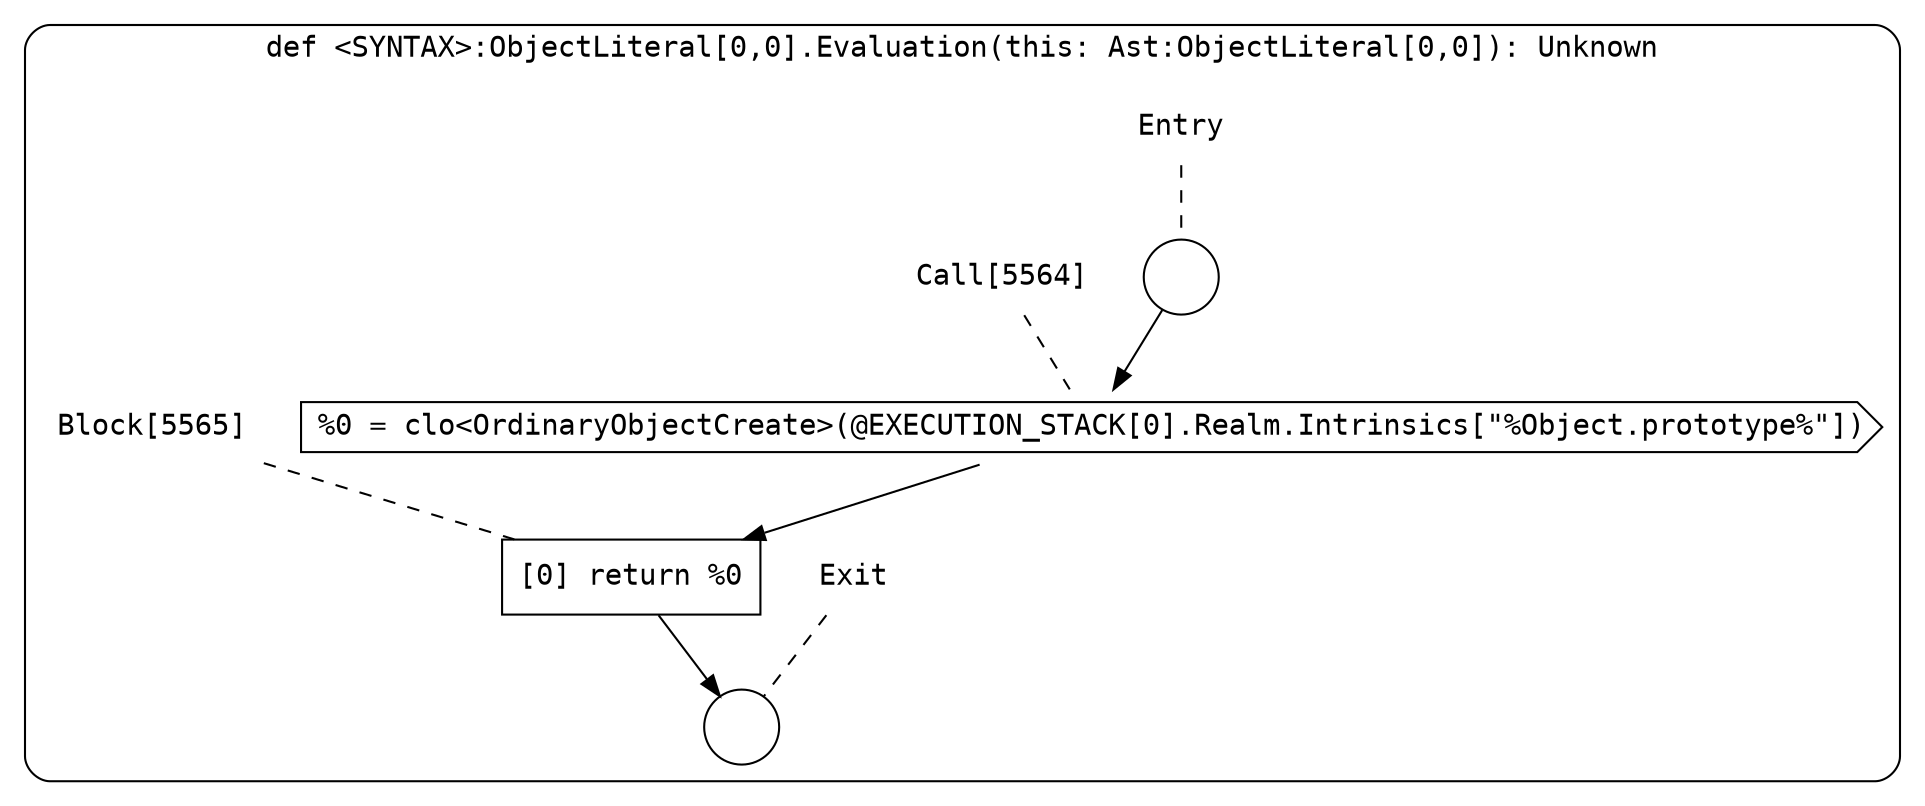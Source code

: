 digraph {
  graph [fontname = "Consolas"]
  node [fontname = "Consolas"]
  edge [fontname = "Consolas"]
  subgraph cluster1225 {
    label = "def <SYNTAX>:ObjectLiteral[0,0].Evaluation(this: Ast:ObjectLiteral[0,0]): Unknown"
    style = rounded
    cluster1225_entry_name [shape=none, label=<<font color="black">Entry</font>>]
    cluster1225_entry_name -> cluster1225_entry [arrowhead=none, color="black", style=dashed]
    cluster1225_entry [shape=circle label=" " color="black" fillcolor="white" style=filled]
    cluster1225_entry -> node5564 [color="black"]
    cluster1225_exit_name [shape=none, label=<<font color="black">Exit</font>>]
    cluster1225_exit_name -> cluster1225_exit [arrowhead=none, color="black", style=dashed]
    cluster1225_exit [shape=circle label=" " color="black" fillcolor="white" style=filled]
    node5564_name [shape=none, label=<<font color="black">Call[5564]</font>>]
    node5564_name -> node5564 [arrowhead=none, color="black", style=dashed]
    node5564 [shape=cds, label=<<font color="black">%0 = clo&lt;OrdinaryObjectCreate&gt;(@EXECUTION_STACK[0].Realm.Intrinsics[&quot;%Object.prototype%&quot;])</font>> color="black" fillcolor="white", style=filled]
    node5564 -> node5565 [color="black"]
    node5565_name [shape=none, label=<<font color="black">Block[5565]</font>>]
    node5565_name -> node5565 [arrowhead=none, color="black", style=dashed]
    node5565 [shape=box, label=<<font color="black">[0] return %0<BR ALIGN="LEFT"/></font>> color="black" fillcolor="white", style=filled]
    node5565 -> cluster1225_exit [color="black"]
  }
}